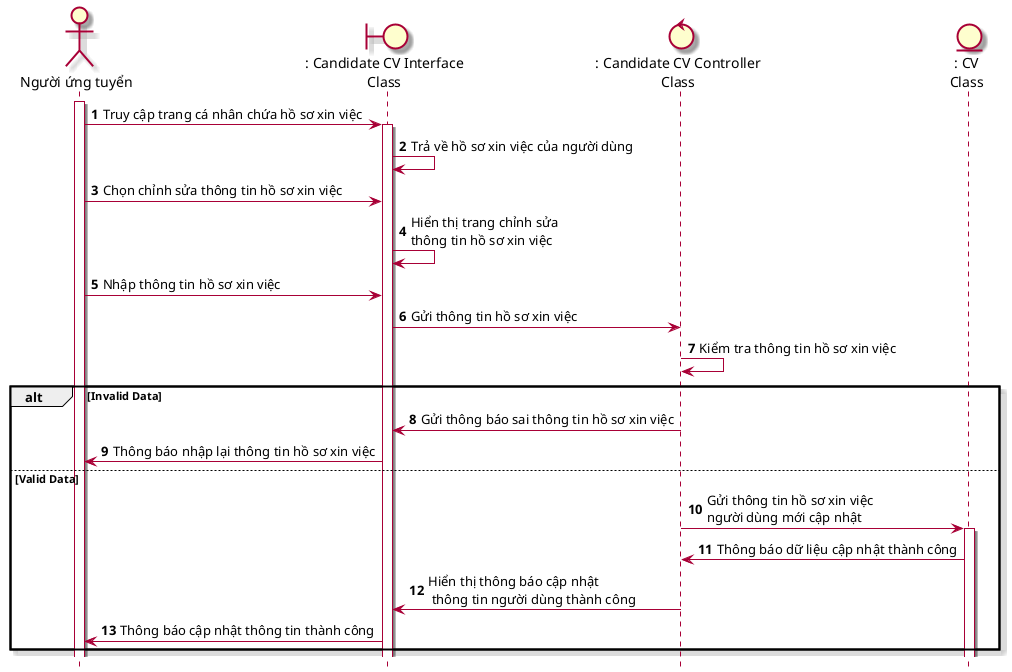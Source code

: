 @startuml SeqQuanLyHoSoXinViec
skin rose
hide footbox
actor nguoiUngTuyen as "Người ứng tuyển"
boundary candidateInterface as ": Candidate CV Interface\nClass"
control cVController as ": Candidate CV Controller\nClass"
entity CV as ": CV\nClass"
autonumber
nguoiUngTuyen++
nguoiUngTuyen-> candidateInterface++: Truy cập trang cá nhân chứa hồ sơ xin việc
candidateInterface->candidateInterface: Trả về hồ sơ xin việc của người dùng
nguoiUngTuyen-> candidateInterface: Chọn chỉnh sửa thông tin hồ sơ xin việc
candidateInterface-> candidateInterface: Hiển thị trang chỉnh sửa\nthông tin hồ sơ xin việc
nguoiUngTuyen -> candidateInterface: Nhập thông tin hồ sơ xin việc
candidateInterface->cVController: Gửi thông tin hồ sơ xin việc
cVController->cVController: Kiểm tra thông tin hồ sơ xin việc
alt Invalid Data
cVController->candidateInterface: Gửi thông báo sai thông tin hồ sơ xin việc
candidateInterface -> nguoiUngTuyen: Thông báo nhập lại thông tin hồ sơ xin việc
else Valid Data
cVController -> CV++: Gửi thông tin hồ sơ xin việc \nngười dùng mới cập nhật
CV -> cVController: Thông báo dữ liệu cập nhật thành công
cVController -> candidateInterface: Hiển thị thông báo cập nhật\n thông tin người dùng thành công
candidateInterface -> nguoiUngTuyen: Thông báo cập nhật thông tin thành công
end
@enduml